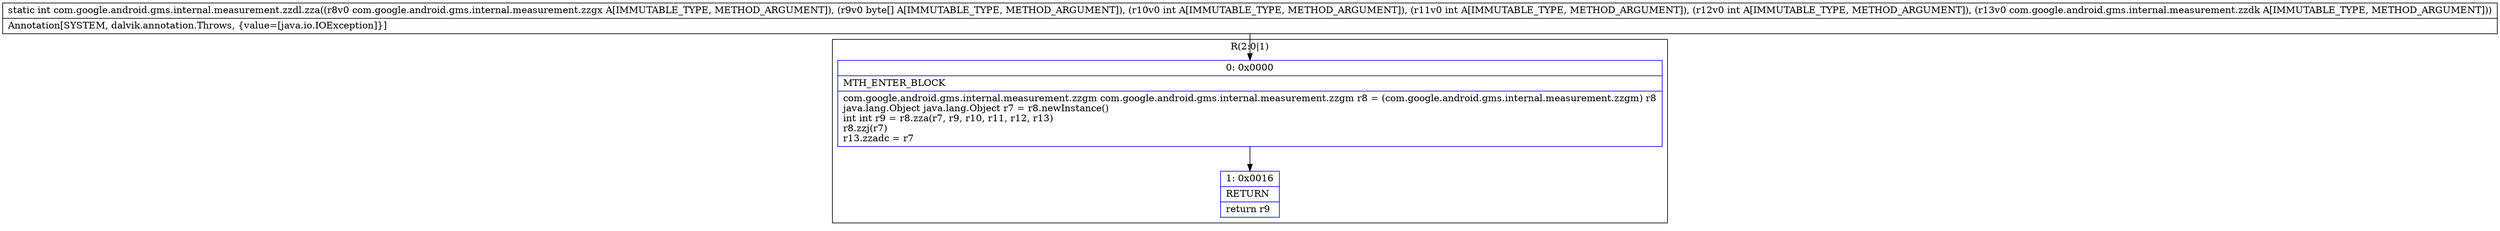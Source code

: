 digraph "CFG forcom.google.android.gms.internal.measurement.zzdl.zza(Lcom\/google\/android\/gms\/internal\/measurement\/zzgx;[BIIILcom\/google\/android\/gms\/internal\/measurement\/zzdk;)I" {
subgraph cluster_Region_1382027741 {
label = "R(2:0|1)";
node [shape=record,color=blue];
Node_0 [shape=record,label="{0\:\ 0x0000|MTH_ENTER_BLOCK\l|com.google.android.gms.internal.measurement.zzgm com.google.android.gms.internal.measurement.zzgm r8 = (com.google.android.gms.internal.measurement.zzgm) r8\ljava.lang.Object java.lang.Object r7 = r8.newInstance()\lint int r9 = r8.zza(r7, r9, r10, r11, r12, r13)\lr8.zzj(r7)\lr13.zzadc = r7\l}"];
Node_1 [shape=record,label="{1\:\ 0x0016|RETURN\l|return r9\l}"];
}
MethodNode[shape=record,label="{static int com.google.android.gms.internal.measurement.zzdl.zza((r8v0 com.google.android.gms.internal.measurement.zzgx A[IMMUTABLE_TYPE, METHOD_ARGUMENT]), (r9v0 byte[] A[IMMUTABLE_TYPE, METHOD_ARGUMENT]), (r10v0 int A[IMMUTABLE_TYPE, METHOD_ARGUMENT]), (r11v0 int A[IMMUTABLE_TYPE, METHOD_ARGUMENT]), (r12v0 int A[IMMUTABLE_TYPE, METHOD_ARGUMENT]), (r13v0 com.google.android.gms.internal.measurement.zzdk A[IMMUTABLE_TYPE, METHOD_ARGUMENT]))  | Annotation[SYSTEM, dalvik.annotation.Throws, \{value=[java.io.IOException]\}]\l}"];
MethodNode -> Node_0;
Node_0 -> Node_1;
}

